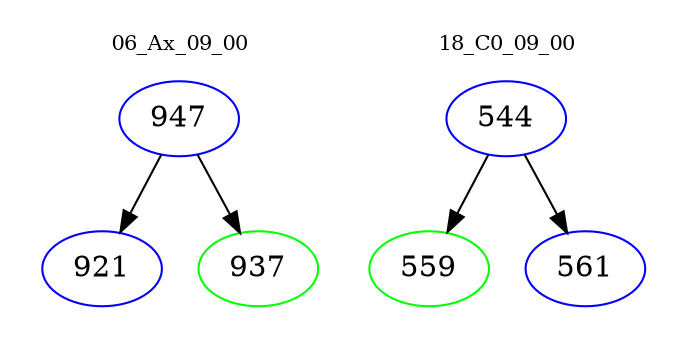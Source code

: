 digraph{
subgraph cluster_0 {
color = white
label = "06_Ax_09_00";
fontsize=10;
T0_947 [label="947", color="blue"]
T0_947 -> T0_921 [color="black"]
T0_921 [label="921", color="blue"]
T0_947 -> T0_937 [color="black"]
T0_937 [label="937", color="green"]
}
subgraph cluster_1 {
color = white
label = "18_C0_09_00";
fontsize=10;
T1_544 [label="544", color="blue"]
T1_544 -> T1_559 [color="black"]
T1_559 [label="559", color="green"]
T1_544 -> T1_561 [color="black"]
T1_561 [label="561", color="blue"]
}
}
